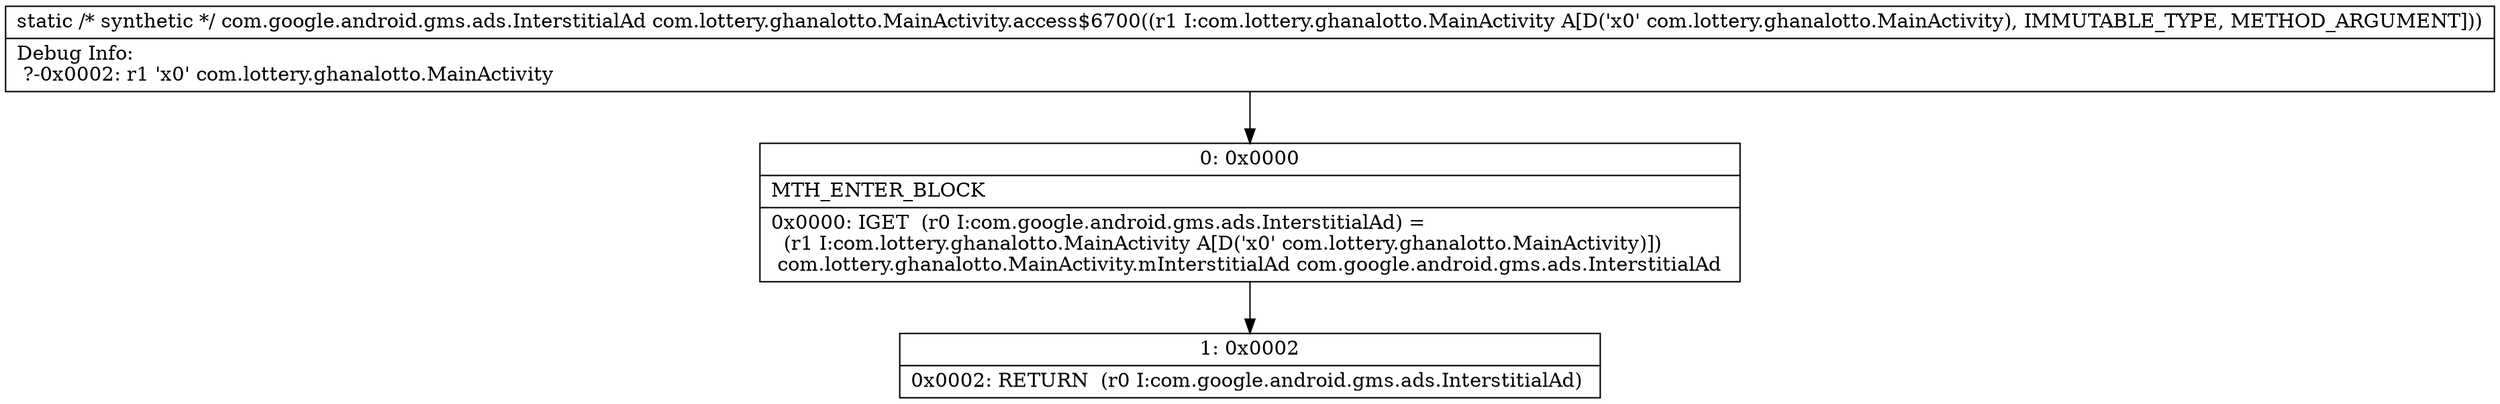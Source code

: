 digraph "CFG forcom.lottery.ghanalotto.MainActivity.access$6700(Lcom\/lottery\/ghanalotto\/MainActivity;)Lcom\/google\/android\/gms\/ads\/InterstitialAd;" {
Node_0 [shape=record,label="{0\:\ 0x0000|MTH_ENTER_BLOCK\l|0x0000: IGET  (r0 I:com.google.android.gms.ads.InterstitialAd) = \l  (r1 I:com.lottery.ghanalotto.MainActivity A[D('x0' com.lottery.ghanalotto.MainActivity)])\l com.lottery.ghanalotto.MainActivity.mInterstitialAd com.google.android.gms.ads.InterstitialAd \l}"];
Node_1 [shape=record,label="{1\:\ 0x0002|0x0002: RETURN  (r0 I:com.google.android.gms.ads.InterstitialAd) \l}"];
MethodNode[shape=record,label="{static \/* synthetic *\/ com.google.android.gms.ads.InterstitialAd com.lottery.ghanalotto.MainActivity.access$6700((r1 I:com.lottery.ghanalotto.MainActivity A[D('x0' com.lottery.ghanalotto.MainActivity), IMMUTABLE_TYPE, METHOD_ARGUMENT]))  | Debug Info:\l  ?\-0x0002: r1 'x0' com.lottery.ghanalotto.MainActivity\l}"];
MethodNode -> Node_0;
Node_0 -> Node_1;
}

